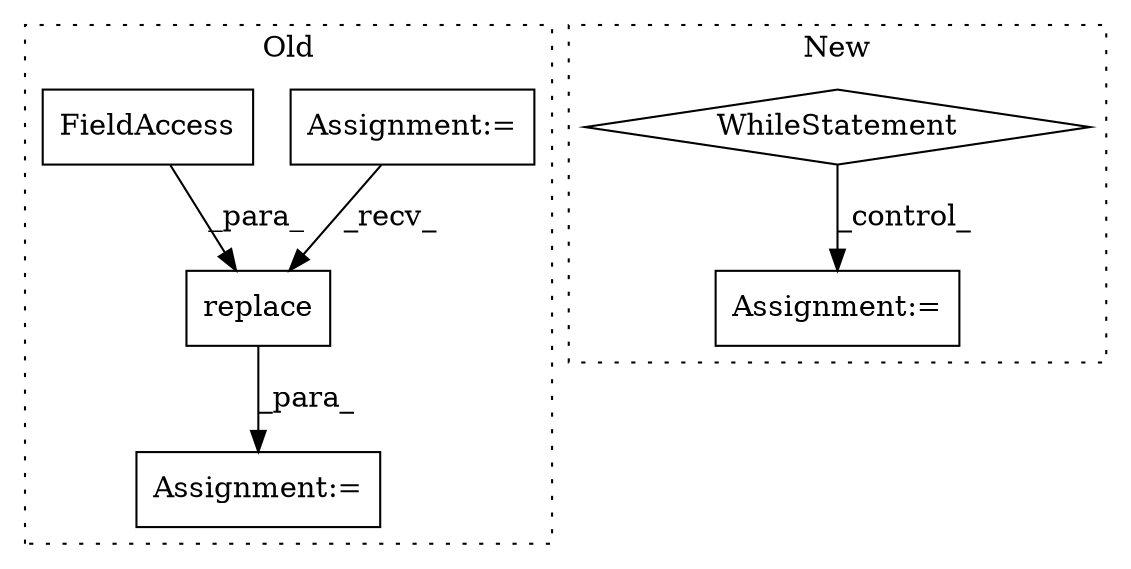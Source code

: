 digraph G {
subgraph cluster0 {
1 [label="replace" a="32" s="1418,1451" l="8,1" shape="box"];
3 [label="Assignment:=" a="7" s="1093" l="1" shape="box"];
5 [label="Assignment:=" a="7" s="1550" l="1" shape="box"];
6 [label="FieldAccess" a="22" s="1426" l="25" shape="box"];
label = "Old";
style="dotted";
}
subgraph cluster1 {
2 [label="WhileStatement" a="61" s="1243,1254" l="7,2" shape="diamond"];
4 [label="Assignment:=" a="7" s="1275" l="1" shape="box"];
label = "New";
style="dotted";
}
1 -> 5 [label="_para_"];
2 -> 4 [label="_control_"];
3 -> 1 [label="_recv_"];
6 -> 1 [label="_para_"];
}